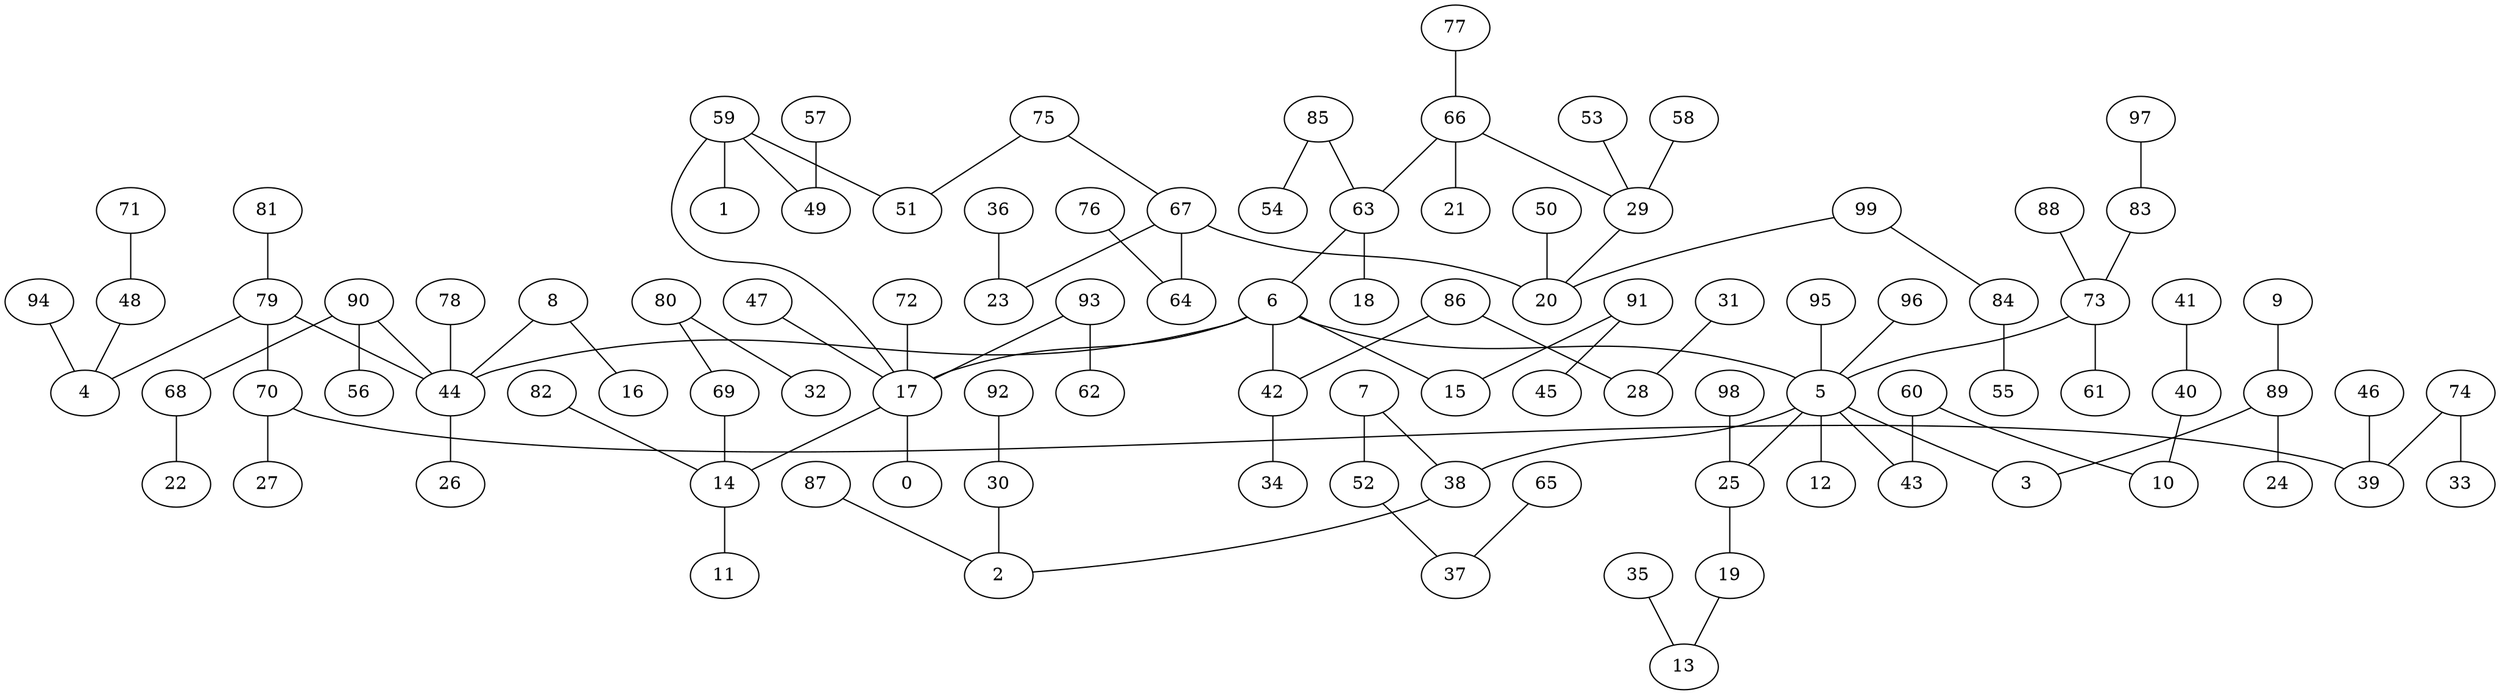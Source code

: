digraph GG_graph {

subgraph G_graph {
edge [color = black]
"71" -> "48" [dir = none]
"82" -> "14" [dir = none]
"48" -> "4" [dir = none]
"91" -> "45" [dir = none]
"91" -> "15" [dir = none]
"97" -> "83" [dir = none]
"36" -> "23" [dir = none]
"72" -> "17" [dir = none]
"76" -> "64" [dir = none]
"87" -> "2" [dir = none]
"52" -> "37" [dir = none]
"53" -> "29" [dir = none]
"92" -> "30" [dir = none]
"46" -> "39" [dir = none]
"94" -> "4" [dir = none]
"41" -> "40" [dir = none]
"40" -> "10" [dir = none]
"83" -> "73" [dir = none]
"9" -> "89" [dir = none]
"63" -> "18" [dir = none]
"63" -> "6" [dir = none]
"77" -> "66" [dir = none]
"14" -> "11" [dir = none]
"93" -> "62" [dir = none]
"93" -> "17" [dir = none]
"25" -> "19" [dir = none]
"90" -> "68" [dir = none]
"90" -> "56" [dir = none]
"90" -> "44" [dir = none]
"17" -> "0" [dir = none]
"17" -> "14" [dir = none]
"78" -> "44" [dir = none]
"5" -> "12" [dir = none]
"5" -> "43" [dir = none]
"5" -> "25" [dir = none]
"5" -> "38" [dir = none]
"5" -> "3" [dir = none]
"73" -> "61" [dir = none]
"73" -> "5" [dir = none]
"75" -> "67" [dir = none]
"85" -> "54" [dir = none]
"85" -> "63" [dir = none]
"70" -> "27" [dir = none]
"70" -> "39" [dir = none]
"66" -> "21" [dir = none]
"66" -> "29" [dir = none]
"66" -> "63" [dir = none]
"42" -> "34" [dir = none]
"80" -> "32" [dir = none]
"80" -> "69" [dir = none]
"99" -> "84" [dir = none]
"99" -> "20" [dir = none]
"29" -> "20" [dir = none]
"79" -> "4" [dir = none]
"79" -> "70" [dir = none]
"79" -> "44" [dir = none]
"38" -> "2" [dir = none]
"86" -> "28" [dir = none]
"86" -> "42" [dir = none]
"95" -> "5" [dir = none]
"19" -> "13" [dir = none]
"81" -> "79" [dir = none]
"69" -> "14" [dir = none]
"89" -> "24" [dir = none]
"89" -> "3" [dir = none]
"98" -> "25" [dir = none]
"60" -> "10" [dir = none]
"60" -> "43" [dir = none]
"65" -> "37" [dir = none]
"7" -> "52" [dir = none]
"7" -> "38" [dir = none]
"30" -> "2" [dir = none]
"84" -> "55" [dir = none]
"58" -> "29" [dir = none]
"44" -> "26" [dir = none]
"88" -> "73" [dir = none]
"57" -> "49" [dir = none]
"31" -> "28" [dir = none]
"68" -> "22" [dir = none]
"74" -> "33" [dir = none]
"74" -> "39" [dir = none]
"96" -> "5" [dir = none]
"47" -> "17" [dir = none]
"35" -> "13" [dir = none]
"8" -> "16" [dir = none]
"8" -> "44" [dir = none]
"50" -> "20" [dir = none]
"67" -> "64" [dir = none]
"67" -> "23" [dir = none]
"67" -> "20" [dir = none]
"59" -> "1" [dir = none]
"59" -> "51" [dir = none]
"59" -> "49" [dir = none]
"59" -> "17" [dir = none]
"6" -> "17" [dir = none]
"6" -> "15" [dir = none]
"6" -> "42" [dir = none]
"6" -> "5" [dir = none]
"6" -> "44" [dir = none]
"75" -> "51" [dir = none]
}

}
